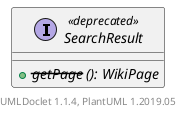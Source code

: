 @startuml

    interface SearchResult <<deprecated>> [[SearchResult.html]] {
        {abstract} + --getPage-- (): WikiPage
    }


    center footer UMLDoclet 1.1.4, PlantUML 1.2019.05
@enduml
